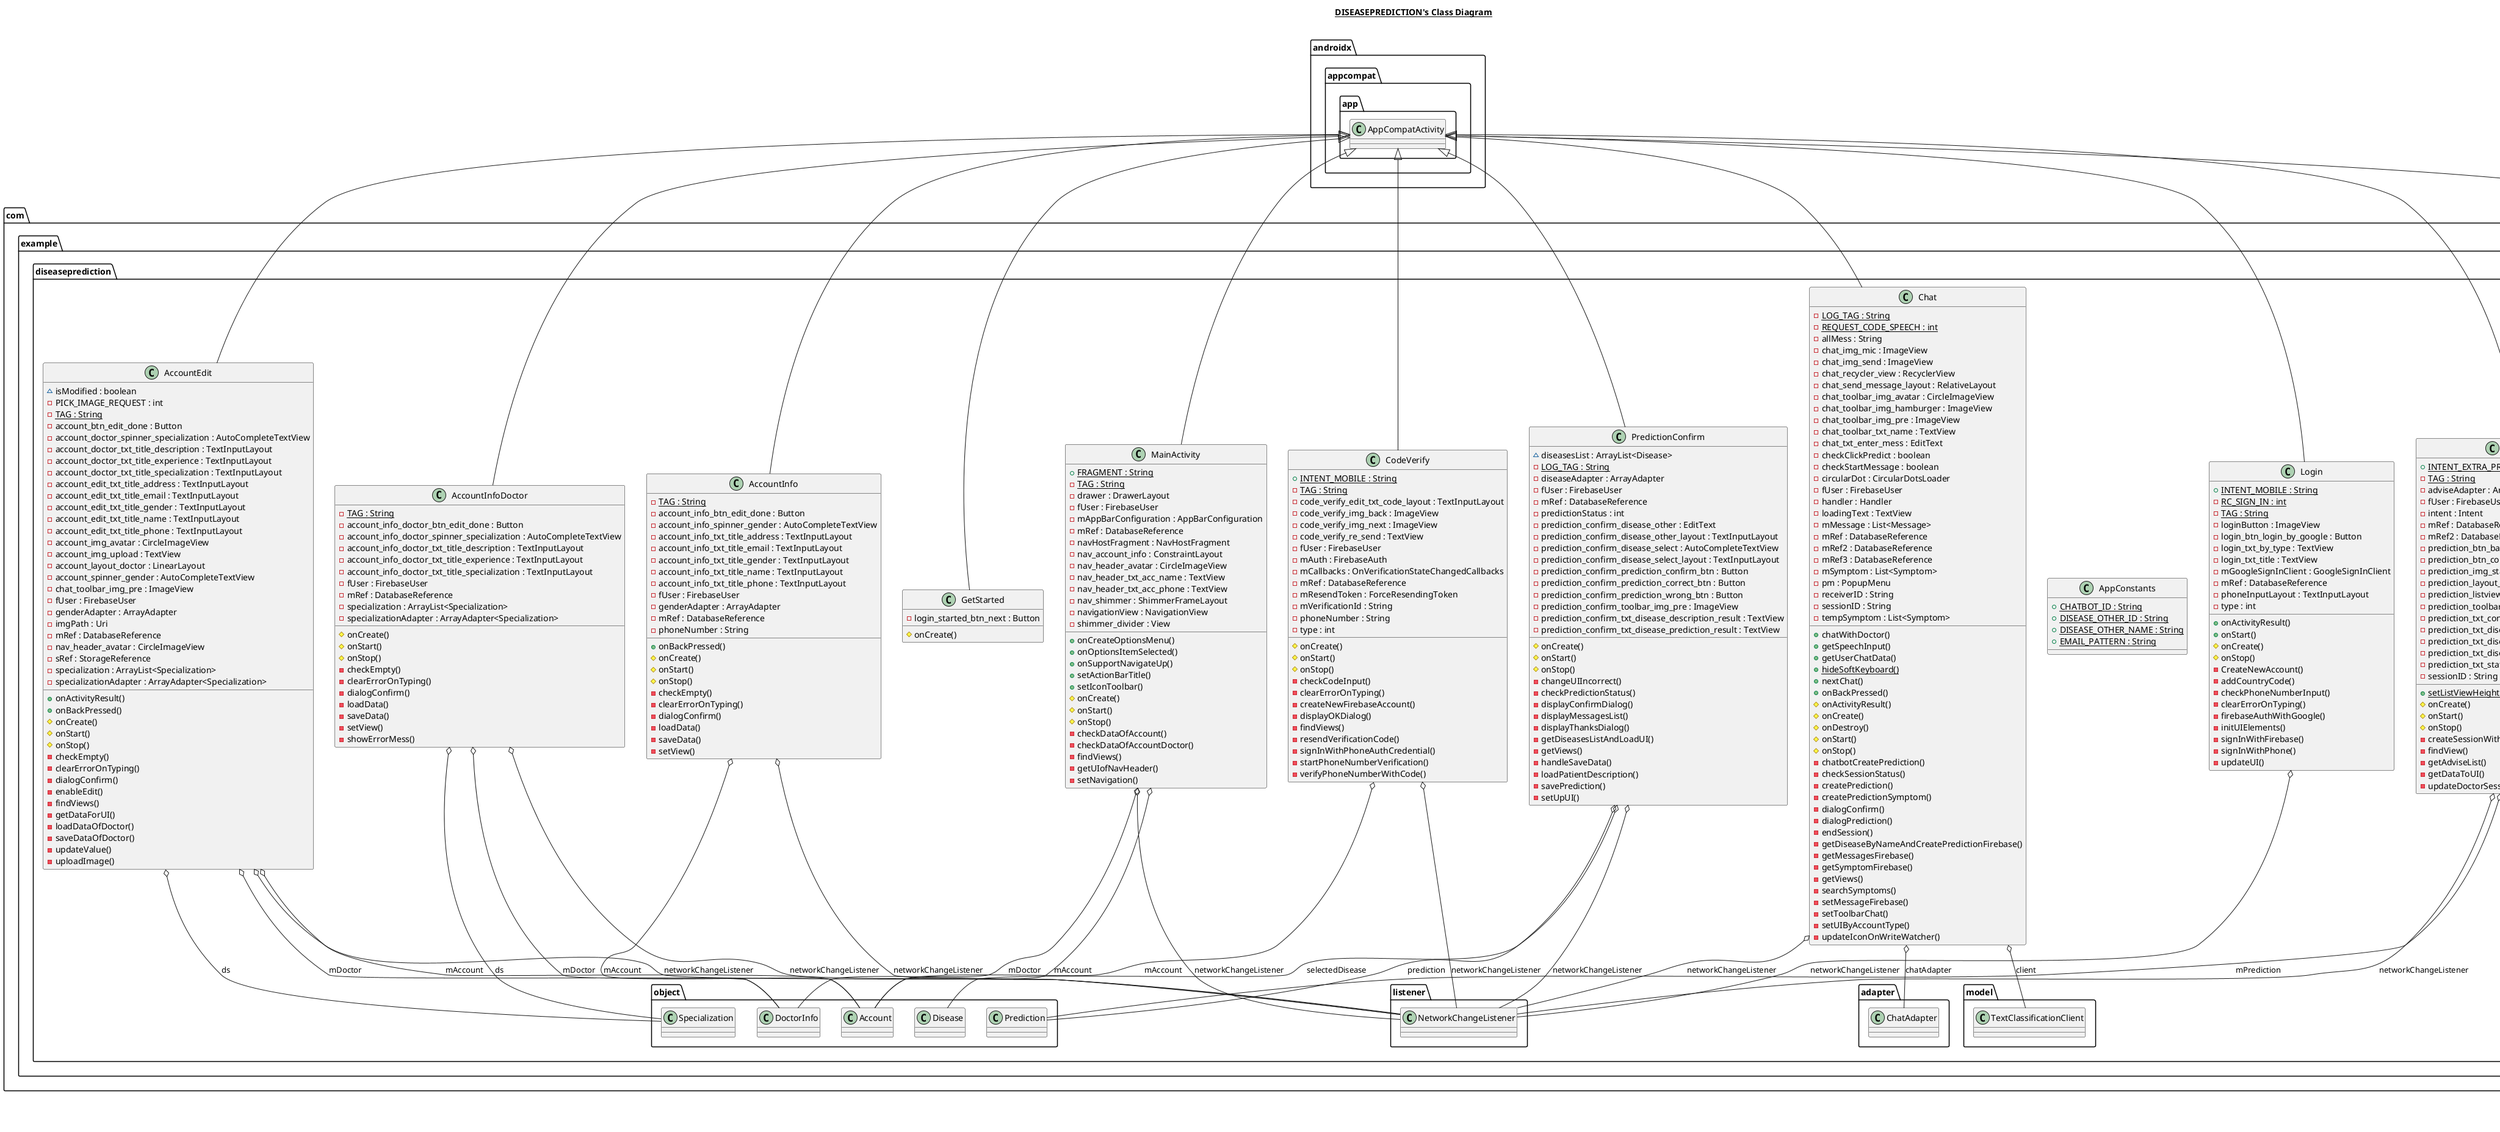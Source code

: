 @startuml

title __DISEASEPREDICTION's Class Diagram__\n

  namespace com.example.diseaseprediction {
    class com.example.diseaseprediction.AccountEdit {
        ~ isModified : boolean
        - PICK_IMAGE_REQUEST : int
        {static} - TAG : String
        - account_btn_edit_done : Button
        - account_doctor_spinner_specialization : AutoCompleteTextView
        - account_doctor_txt_title_description : TextInputLayout
        - account_doctor_txt_title_experience : TextInputLayout
        - account_doctor_txt_title_specialization : TextInputLayout
        - account_edit_txt_title_address : TextInputLayout
        - account_edit_txt_title_email : TextInputLayout
        - account_edit_txt_title_gender : TextInputLayout
        - account_edit_txt_title_name : TextInputLayout
        - account_edit_txt_title_phone : TextInputLayout
        - account_img_avatar : CircleImageView
        - account_img_upload : TextView
        - account_layout_doctor : LinearLayout
        - account_spinner_gender : AutoCompleteTextView
        - chat_toolbar_img_pre : ImageView
        - fUser : FirebaseUser
        - genderAdapter : ArrayAdapter
        - imgPath : Uri
        - mRef : DatabaseReference
        - nav_header_avatar : CircleImageView
        - sRef : StorageReference
        - specialization : ArrayList<Specialization>
        - specializationAdapter : ArrayAdapter<Specialization>
        + onActivityResult()
        + onBackPressed()
        # onCreate()
        # onStart()
        # onStop()
        - checkEmpty()
        - clearErrorOnTyping()
        - dialogConfirm()
        - enableEdit()
        - findViews()
        - getDataForUI()
        - loadDataOfDoctor()
        - saveDataOfDoctor()
        - updateValue()
        - uploadImage()
    }
  }
  

  namespace com.example.diseaseprediction {
    class com.example.diseaseprediction.AccountInfo {
        {static} - TAG : String
        - account_info_btn_edit_done : Button
        - account_info_spinner_gender : AutoCompleteTextView
        - account_info_txt_title_address : TextInputLayout
        - account_info_txt_title_email : TextInputLayout
        - account_info_txt_title_gender : TextInputLayout
        - account_info_txt_title_name : TextInputLayout
        - account_info_txt_title_phone : TextInputLayout
        - fUser : FirebaseUser
        - genderAdapter : ArrayAdapter
        - mRef : DatabaseReference
        - phoneNumber : String
        + onBackPressed()
        # onCreate()
        # onStart()
        # onStop()
        - checkEmpty()
        - clearErrorOnTyping()
        - dialogConfirm()
        - loadData()
        - saveData()
        - setView()
    }
  }
  

  namespace com.example.diseaseprediction {
    class com.example.diseaseprediction.AccountInfoDoctor {
        {static} - TAG : String
        - account_info_doctor_btn_edit_done : Button
        - account_info_doctor_spinner_specialization : AutoCompleteTextView
        - account_info_doctor_txt_title_description : TextInputLayout
        - account_info_doctor_txt_title_experience : TextInputLayout
        - account_info_doctor_txt_title_specialization : TextInputLayout
        - fUser : FirebaseUser
        - mRef : DatabaseReference
        - specialization : ArrayList<Specialization>
        - specializationAdapter : ArrayAdapter<Specialization>
        # onCreate()
        # onStart()
        # onStop()
        - checkEmpty()
        - clearErrorOnTyping()
        - dialogConfirm()
        - loadData()
        - saveData()
        - setView()
        - showErrorMess()
    }
  }
  

  namespace com.example.diseaseprediction {
    class com.example.diseaseprediction.AppConstants {
        {static} + CHATBOT_ID : String
        {static} + DISEASE_OTHER_ID : String
        {static} + DISEASE_OTHER_NAME : String
        {static} + EMAIL_PATTERN : String
    }
  }
  

  namespace com.example.diseaseprediction {
    class com.example.diseaseprediction.Chat {
        {static} - LOG_TAG : String
        {static} - REQUEST_CODE_SPEECH : int
        - allMess : String
        - chat_img_mic : ImageView
        - chat_img_send : ImageView
        - chat_recycler_view : RecyclerView
        - chat_send_message_layout : RelativeLayout
        - chat_toolbar_img_avatar : CircleImageView
        - chat_toolbar_img_hamburger : ImageView
        - chat_toolbar_img_pre : ImageView
        - chat_toolbar_txt_name : TextView
        - chat_txt_enter_mess : EditText
        - checkClickPredict : boolean
        - checkStartMessage : boolean
        - circularDot : CircularDotsLoader
        - fUser : FirebaseUser
        - handler : Handler
        - loadingText : TextView
        - mMessage : List<Message>
        - mRef : DatabaseReference
        - mRef2 : DatabaseReference
        - mRef3 : DatabaseReference
        - mSymptom : List<Symptom>
        - pm : PopupMenu
        - receiverID : String
        - sessionID : String
        - tempSymptom : List<Symptom>
        + chatWithDoctor()
        + getSpeechInput()
        + getUserChatData()
        {static} + hideSoftKeyboard()
        + nextChat()
        + onBackPressed()
        # onActivityResult()
        # onCreate()
        # onDestroy()
        # onStart()
        # onStop()
        - chatbotCreatePrediction()
        - checkSessionStatus()
        - createPrediction()
        - createPredictionSymptom()
        - dialogConfirm()
        - dialogPrediction()
        - endSession()
        - getDiseaseByNameAndCreatePredictionFirebase()
        - getMessagesFirebase()
        - getSymptomFirebase()
        - getViews()
        - searchSymptoms()
        - setMessageFirebase()
        - setToolbarChat()
        - setUIByAccountType()
        - updateIconOnWriteWatcher()
    }
  }
  

  namespace com.example.diseaseprediction {
    class com.example.diseaseprediction.CodeVerify {
        {static} + INTENT_MOBILE : String
        {static} - TAG : String
        - code_verify_edit_txt_code_layout : TextInputLayout
        - code_verify_img_back : ImageView
        - code_verify_img_next : ImageView
        - code_verify_re_send : TextView
        - fUser : FirebaseUser
        - mAuth : FirebaseAuth
        - mCallbacks : OnVerificationStateChangedCallbacks
        - mRef : DatabaseReference
        - mResendToken : ForceResendingToken
        - mVerificationId : String
        - phoneNumber : String
        - type : int
        # onCreate()
        # onStart()
        # onStop()
        - checkCodeInput()
        - clearErrorOnTyping()
        - createNewFirebaseAccount()
        - displayOKDialog()
        - findViews()
        - resendVerificationCode()
        - signInWithPhoneAuthCredential()
        - startPhoneNumberVerification()
        - verifyPhoneNumberWithCode()
    }
  }
  

  namespace com.example.diseaseprediction {
    class com.example.diseaseprediction.GetStarted {
        - login_started_btn_next : Button
        # onCreate()
    }
  }
  

  namespace com.example.diseaseprediction {
    class com.example.diseaseprediction.Login {
        {static} + INTENT_MOBILE : String
        {static} - RC_SIGN_IN : int
        {static} - TAG : String
        - loginButton : ImageView
        - login_btn_login_by_google : Button
        - login_txt_by_type : TextView
        - login_txt_title : TextView
        - mGoogleSignInClient : GoogleSignInClient
        - mRef : DatabaseReference
        - phoneInputLayout : TextInputLayout
        - type : int
        + onActivityResult()
        + onStart()
        # onCreate()
        # onStop()
        - CreateNewAccount()
        - addCountryCode()
        - checkPhoneNumberInput()
        - clearErrorOnTyping()
        - firebaseAuthWithGoogle()
        - initUIElements()
        - signInWithFirebase()
        - signInWithPhone()
        - updateUI()
    }
  }
  

  namespace com.example.diseaseprediction {
    class com.example.diseaseprediction.MainActivity {
        {static} + FRAGMENT : String
        {static} - TAG : String
        - drawer : DrawerLayout
        - fUser : FirebaseUser
        - mAppBarConfiguration : AppBarConfiguration
        - mRef : DatabaseReference
        - navHostFragment : NavHostFragment
        - nav_account_info : ConstraintLayout
        - nav_header_avatar : CircleImageView
        - nav_header_txt_acc_name : TextView
        - nav_header_txt_acc_phone : TextView
        - nav_shimmer : ShimmerFrameLayout
        - navigationView : NavigationView
        - shimmer_divider : View
        + onCreateOptionsMenu()
        + onOptionsItemSelected()
        + onSupportNavigateUp()
        + setActionBarTitle()
        + setIconToolbar()
        # onCreate()
        # onStart()
        # onStop()
        - checkDataOfAccount()
        - checkDataOfAccountDoctor()
        - findViews()
        - getUIofNavHeader()
        - setNavigation()
    }
  }
  

  namespace com.example.diseaseprediction {
    class com.example.diseaseprediction.PredictionConfirm {
        ~ diseasesList : ArrayList<Disease>
        {static} - LOG_TAG : String
        - diseaseAdapter : ArrayAdapter
        - fUser : FirebaseUser
        - mRef : DatabaseReference
        - predictionStatus : int
        - prediction_confirm_disease_other : EditText
        - prediction_confirm_disease_other_layout : TextInputLayout
        - prediction_confirm_disease_select : AutoCompleteTextView
        - prediction_confirm_disease_select_layout : TextInputLayout
        - prediction_confirm_prediction_confirm_btn : Button
        - prediction_confirm_prediction_correct_btn : Button
        - prediction_confirm_prediction_wrong_btn : Button
        - prediction_confirm_toolbar_img_pre : ImageView
        - prediction_confirm_txt_disease_description_result : TextView
        - prediction_confirm_txt_disease_prediction_result : TextView
        # onCreate()
        # onStart()
        # onStop()
        - changeUIIncorrect()
        - checkPredictionStatus()
        - displayConfirmDialog()
        - displayMessagesList()
        - displayThanksDialog()
        - getDiseasesListAndLoadUI()
        - getViews()
        - handleSaveData()
        - loadPatientDescription()
        - savePrediction()
        - setUpUI()
    }
  }
  

  namespace com.example.diseaseprediction {
    class com.example.diseaseprediction.PredictionResult {
        {static} + INTENT_EXTRA_PREDICTION : String
        {static} - TAG : String
        - adviseAdapter : ArrayAdapter<String>
        - fUser : FirebaseUser
        - intent : Intent
        - mRef : DatabaseReference
        - mRef2 : DatabaseReference
        - prediction_btn_back : Button
        - prediction_btn_contact_doctor : Button
        - prediction_img_status : ImageView
        - prediction_layout_contact_doctor : LinearLayout
        - prediction_listview_advice_result : TextView
        - prediction_toolbar_img_pre : ImageView
        - prediction_txt_contact_doctor_click : TextView
        - prediction_txt_disease_description_result : TextView
        - prediction_txt_disease_result : TextView
        - prediction_txt_disease_title : TextView
        - prediction_txt_status : TextView
        - sessionID : String
        {static} + setListViewHeightBasedOnChildren()
        # onCreate()
        # onStart()
        # onStop()
        - createSessionWithCDoctor()
        - findView()
        - getAdviseList()
        - getDataToUI()
        - updateDoctorSessionInPrediction()
    }
  }
  

  namespace com.example.diseaseprediction {
    class com.example.diseaseprediction.testActivity {
        ~ firebaseUser : FirebaseUser
        ~ myRef : DatabaseReference
        {static} - REQUEST_CODE_SPEECH : int
        # onCreate()
        ~ addDataSymptom()
    }
  }
  

  com.example.diseaseprediction.AccountEdit -up-|> androidx.appcompat.app.AppCompatActivity
  com.example.diseaseprediction.AccountEdit o-- com.example.diseaseprediction.object.Specialization : ds
  com.example.diseaseprediction.AccountEdit o-- com.example.diseaseprediction.object.Account : mAccount
  com.example.diseaseprediction.AccountEdit o-- com.example.diseaseprediction.object.DoctorInfo : mDoctor
  com.example.diseaseprediction.AccountEdit o-- com.example.diseaseprediction.listener.NetworkChangeListener : networkChangeListener
  com.example.diseaseprediction.AccountInfo -up-|> androidx.appcompat.app.AppCompatActivity
  com.example.diseaseprediction.AccountInfo o-- com.example.diseaseprediction.object.Account : mAccount
  com.example.diseaseprediction.AccountInfo o-- com.example.diseaseprediction.listener.NetworkChangeListener : networkChangeListener
  com.example.diseaseprediction.AccountInfoDoctor -up-|> androidx.appcompat.app.AppCompatActivity
  com.example.diseaseprediction.AccountInfoDoctor o-- com.example.diseaseprediction.object.Specialization : ds
  com.example.diseaseprediction.AccountInfoDoctor o-- com.example.diseaseprediction.object.DoctorInfo : mDoctor
  com.example.diseaseprediction.AccountInfoDoctor o-- com.example.diseaseprediction.listener.NetworkChangeListener : networkChangeListener
  com.example.diseaseprediction.Chat -up-|> androidx.appcompat.app.AppCompatActivity
  com.example.diseaseprediction.Chat o-- com.example.diseaseprediction.adapter.ChatAdapter : chatAdapter
  com.example.diseaseprediction.Chat o-- com.example.diseaseprediction.model.TextClassificationClient : client
  com.example.diseaseprediction.Chat o-- com.example.diseaseprediction.listener.NetworkChangeListener : networkChangeListener
  com.example.diseaseprediction.CodeVerify -up-|> androidx.appcompat.app.AppCompatActivity
  com.example.diseaseprediction.CodeVerify o-- com.example.diseaseprediction.object.Account : mAccount
  com.example.diseaseprediction.CodeVerify o-- com.example.diseaseprediction.listener.NetworkChangeListener : networkChangeListener
  com.example.diseaseprediction.GetStarted -up-|> androidx.appcompat.app.AppCompatActivity
  com.example.diseaseprediction.Login -up-|> androidx.appcompat.app.AppCompatActivity
  com.example.diseaseprediction.Login o-- com.example.diseaseprediction.listener.NetworkChangeListener : networkChangeListener
  com.example.diseaseprediction.MainActivity -up-|> androidx.appcompat.app.AppCompatActivity
  com.example.diseaseprediction.MainActivity o-- com.example.diseaseprediction.object.Account : mAccount
  com.example.diseaseprediction.MainActivity o-- com.example.diseaseprediction.object.DoctorInfo : mDoctor
  com.example.diseaseprediction.MainActivity o-- com.example.diseaseprediction.listener.NetworkChangeListener : networkChangeListener
  com.example.diseaseprediction.PredictionConfirm -up-|> androidx.appcompat.app.AppCompatActivity
  com.example.diseaseprediction.PredictionConfirm o-- com.example.diseaseprediction.listener.NetworkChangeListener : networkChangeListener
  com.example.diseaseprediction.PredictionConfirm o-- com.example.diseaseprediction.object.Prediction : prediction
  com.example.diseaseprediction.PredictionConfirm o-- com.example.diseaseprediction.object.Disease : selectedDisease
  com.example.diseaseprediction.PredictionResult -up-|> androidx.appcompat.app.AppCompatActivity
  com.example.diseaseprediction.PredictionResult o-- com.example.diseaseprediction.object.Prediction : mPrediction
  com.example.diseaseprediction.PredictionResult o-- com.example.diseaseprediction.listener.NetworkChangeListener : networkChangeListener
  com.example.diseaseprediction.testActivity -up-|> androidx.appcompat.app.AppCompatActivity


right footer


PlantUML diagram generated by SketchIt! (https://bitbucket.org/pmesmeur/sketch.it)
For more information about this tool, please contact philippe.mesmeur@gmail.com
endfooter

@enduml
